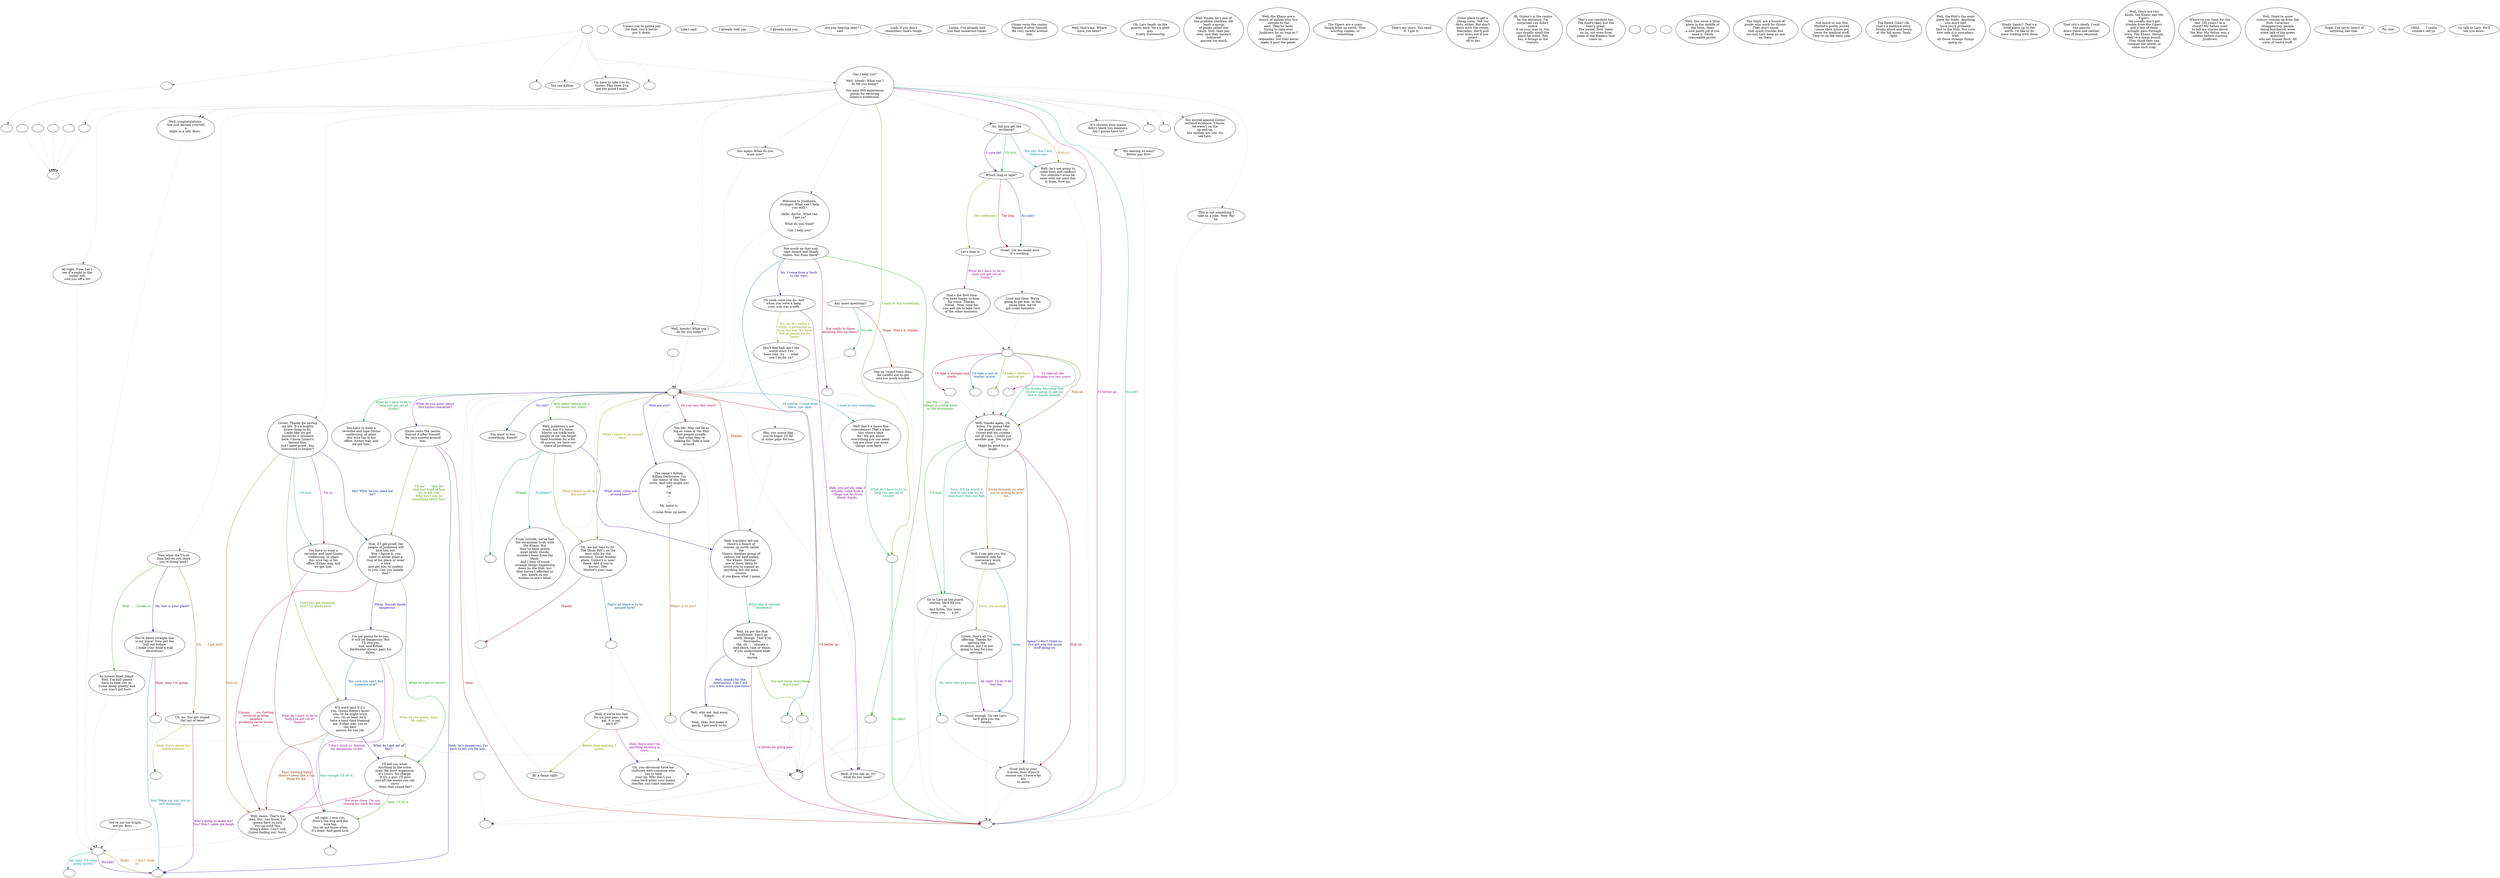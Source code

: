 digraph KILLIAN {
  "start" [style=filled       fillcolor="#FFFFFF"       color="#000000"]
  "start" -> "critter_p_proc" [style=dotted color="#555555"]
  "start" -> "destroy_p_proc" [style=dotted color="#555555"]
  "start" -> "look_at_p_proc" [style=dotted color="#555555"]
  "start" -> "map_enter_p_proc" [style=dotted color="#555555"]
  "start" -> "pickup_p_proc" [style=dotted color="#555555"]
  "start" -> "talk_p_proc" [style=dotted color="#555555"]
  "start" [label=""]
  "critter_p_proc" [style=filled       fillcolor="#FFFFFF"       color="#000000"]
  "critter_p_proc" -> "sleeping" [style=dotted color="#555555"]
  "critter_p_proc" [label=""]
  "destroy_p_proc" [style=filled       fillcolor="#FFFFFF"       color="#000000"]
  "destroy_p_proc" [label=""]
  "look_at_p_proc" [style=filled       fillcolor="#FFFFFF"       color="#000000"]
  "look_at_p_proc" [label="You see Killian."]
  "map_enter_p_proc" [style=filled       fillcolor="#FFFFFF"       color="#000000"]
  "map_enter_p_proc" [label="I'm here to take you in,\nGizmo. This time, I've\ngot the proof I need."]
  "pickup_p_proc" [style=filled       fillcolor="#FFFFFF"       color="#000000"]
  "pickup_p_proc" [label=""]
  "talk_p_proc" [style=filled       fillcolor="#FFFFFF"       color="#000000"]
  "talk_p_proc" -> "get_stuff_from_safe" [style=dotted color="#555555"]
  "talk_p_proc" -> "Killian89" [style=dotted color="#555555"]
  "talk_p_proc" -> "get_reaction" [style=dotted color="#555555"]
  "talk_p_proc" -> "Killian30" [style=dotted color="#555555"]
  "talk_p_proc" -> "Killian31" [style=dotted color="#555555"]
  "talk_p_proc" -> "Killian29" [style=dotted color="#555555"]
  "talk_p_proc" -> "Killian42" [style=dotted color="#555555"]
  "talk_p_proc" -> "Killian43" [style=dotted color="#555555"]
  "talk_p_proc" -> "Killian44" [style=dotted color="#555555"]
  "talk_p_proc" -> "Killian30" [style=dotted color="#555555"]
  "talk_p_proc" -> "Killian47" [style=dotted color="#555555"]
  "talk_p_proc" -> "Killian54" [style=dotted color="#555555"]
  "talk_p_proc" -> "Killian24" [style=dotted color="#555555"]
  "talk_p_proc" -> "Killian26" [style=dotted color="#555555"]
  "talk_p_proc" -> "Killian01" [style=dotted color="#555555"]
  "talk_p_proc" -> "put_stuff_in_safe" [style=dotted color="#555555"]
  "talk_p_proc" [label="Can I help you?\n---\nWell, howdy! What can I\ndo for you today?\n---\nYou gain 500 experience\npoints for securing\nGizmo's confession."]
  "talk_p_proc" -> "Killian_barter" [label="I want to buy something." color="#5A9900" fontcolor="#5A9900"]
  "talk_p_proc" -> "Killianx" [label="I'd better go." color="#990086" fontcolor="#990086"]
  "talk_p_proc" -> "Killianx" [label="Nu-uhh?" color="#00997F" fontcolor="#00997F"]
  "KillianEnd" [style=filled       fillcolor="#FFFFFF"       color="#000000"]
  "KillianEnd" [label=""]
  "KillianCbt" [style=filled       fillcolor="#FFFFFF"       color="#000000"]
  "KillianCbt" [label=""]
  "Killian0a" [style=filled       fillcolor="#FFFFFF"       color="#000000"]
  "Killian0a" [label="You want to buy\nsomething, friend?"]
  "Killian01" [style=filled       fillcolor="#FFFFFF"       color="#000000"]
  "Killian01" -> "killian00" [style=dotted color="#555555"]
  "Killian01" [label="Welcome to Junktown,\nstranger. What can I help\nyou with?\n---\nHello, darlin'. What can\nI get ya?\n---\nWhat do you want?\n---\nCan I help you?"]
  "Killian02" [style=filled       fillcolor="#FFFFFF"       color="#000000"]
  "Killian02" [label="The name's Killian.\nKillian Darkwater. I'm\nthe mayor of this fine\ntown. And who might you\nbe?\n---\nI'm \n---\n.\n---\nMy name is \n---\n. I come from up north."]
  "Killian02" -> "Killian02a" [label="What's it to you?" color="#995200" fontcolor="#995200"]
  "Killian03" [style=filled       fillcolor="#FFFFFF"       color="#000000"]
  "Killian03" [label="Not much up that way\n'cept desert and Shady\nSands. You from there?"]
  "Killian03" -> "Killian05" [label="No. I come from a Vault,\nto the west." color="#260099" fontcolor="#260099"]
  "Killian03" -> "Killian03aa" [label="No. My . . . um . . .\nvillage is a little west,\nin the mountains." color="#079900" fontcolor="#079900"]
  "Killian03" -> "Killian03ba" [label="Not really. Is there\nanything else up there?" color="#990034" fontcolor="#990034"]
  "Killian03" -> "Killian03ca" [label="Of course, I come from\nthere, you idiot." color="#006099" fontcolor="#006099"]
  "Killian03a" [style=filled       fillcolor="#FFFFFF"       color="#000000"]
  "Killian03a" -> "Killian08" [style=dotted color="#555555"]
  "Killian03a" [label="Hey, you sound like\nyou're hopin' I'll fill\nin some gaps for you."]
  "Killian04" [style=filled       fillcolor="#FFFFFF"       color="#000000"]
  "Killian04" -> "killian00" [style=dotted color="#555555"]
  "Killian04" [label="Yeah, if you say so. So\nwhat do you need?"]
  "Killian05" [style=filled       fillcolor="#FFFFFF"       color="#000000"]
  "Killian05" [label="Oh yeah, sure you do. And\nwhen you were a baby,\nyour crib was a safe."]
  "Killian05" -> "Killian06" [label="No, no. It's called a\nVault. It protected us\nfrom the war. It's been\nfull of people for 80\nyears!" color="#8D9900" fontcolor="#8D9900"]
  "Killian05" -> "Killian04" [label="Heh, you got my joke. I\nactually come from a\nvillage not far from\nShady Sands." color="#790099" fontcolor="#790099"]
  "Killian06" [style=filled       fillcolor="#FFFFFF"       color="#000000"]
  "Killian06" -> "killian00" [style=dotted color="#555555"]
  "Killian06" [label="Don't feel bad, ain't the\nworst story I've\nbeen told. So . . . what\ncan I do for ya?"]
  "Killian08" [style=filled       fillcolor="#FFFFFF"       color="#000000"]
  "Killian08" [label="Well, travelers tell me\nthere's a bunch of\ncrazies up north called\nthe\nVipers. Another group of\nyahoos out east called\nthe Khans. Neither\none of them likely to\ninvite you to supper as\nanything but the main\ncourse,\n if you know what I mean."]
  "Killian08" -> "Killian09" [label="What else is outside\nJunktown?" color="#00994C" fontcolor="#00994C"]
  "Killian08" -> "killian00" [label="Thanks." color="#991F00" fontcolor="#991F00"]
  "Killian09" [style=filled       fillcolor="#FFFFFF"       color="#000000"]
  "Killian09" [label="Well, ya got the Hub\nsouthwest. Don't go\nsouth, though. That'd be\nNecropolis;\nthe, uh . . . climate's\nbad there, rain or shine.\nIf you understand what\nI'm\n saying."]
  "Killian09" -> "Killian10" [label="Well, thanks for the\ninformation. Can I ask\nyou a few more questions?" color="#000D99" fontcolor="#000D99"]
  "Killian09" -> "Killian09a" [label="You just know everything,\ndon't you?" color="#3A9900" fontcolor="#3A9900"]
  "Killian09" -> "Killianx" [label="I'd better be going now." color="#990067" fontcolor="#990067"]
  "Killian09a" [style=filled       fillcolor="#FFFFFF"       color="#000000"]
  "Killian09a" -> "DownReactLevel" [style=dotted color="#555555"]
  "Killian09a" -> "Killian04" [style=dotted color="#555555"]
  "Killian09a" [label=""]
  "Killian10" [style=filled       fillcolor="#FFFFFF"       color="#000000"]
  "Killian10" -> "killian00" [style=dotted color="#555555"]
  "Killian10" [label="Hell, why not. Ask away,\nfriend.\n---\nYeah, okay. But make it\nquick, I got work to do."]
  "Killian11" [style=filled       fillcolor="#FFFFFF"       color="#000000"]
  "Killian11" [label="Well, Junktown's not\nmuch, but it's home.\nMostly we trade with\npeople or let 'em forget\ntheir troubles for a bit.\nOf course, we have our\nshare of problems."]
  "Killian11" -> "Killian12" [label="Problems?" color="#009399" fontcolor="#009399"]
  "Killian11" -> "Killian13" [label="What's there to do in\nthis town?" color="#997200" fontcolor="#997200"]
  "Killian11" -> "Killian08" [label="What other cities are\naround here?" color="#450099" fontcolor="#450099"]
  "Killian11" -> "Killian11a" [label="Thanks." color="#009919" fontcolor="#009919"]
  "Killian11a" [style=filled       fillcolor="#FFFFFF"       color="#000000"]
  "Killian11a" -> "killian00" [style=dotted color="#555555"]
  "Killian11a" [label=""]
  "Killian12" [style=filled       fillcolor="#FFFFFF"       color="#000000"]
  "Killian12" -> "killian00" [style=dotted color="#555555"]
  "Killian12" [label="From outside, we've had\nthe occasional to-do with\nthe Khans. But\nthey've been pretty\nquiet lately. Inside,\ntrouble's been from the\nSkulz.\nAnd I hear of some\nstrange things happening\ndown by the Hub, but\nthey haven't affected us\nyet, knock on my\nmother-in-law's head."]
  "Killian13" [style=filled       fillcolor="#FFFFFF"       color="#000000"]
  "Killian13" [label="Oh, we got tons to do.\nThe Skum Pitt's on the\neast side, by the\nentrance. Great drinkin'\nplace. Gizmo's is near\nthere. And if you're\nhurtin', Doc\n Morbid's your man."]
  "Killian13" -> "Killian13b" [label="Thanks." color="#990014" fontcolor="#990014"]
  "Killian13" -> "Killian13a" [label="That's all there is to do\naround here?" color="#004199" fontcolor="#004199"]
  "Killian13a" [style=filled       fillcolor="#FFFFFF"       color="#000000"]
  "Killian13a" -> "DownReactLevel" [style=dotted color="#555555"]
  "Killian13a" -> "Killian14" [style=dotted color="#555555"]
  "Killian13a" [label=""]
  "Killian13b" [style=filled       fillcolor="#FFFFFF"       color="#000000"]
  "Killian13b" -> "killian00" [style=dotted color="#555555"]
  "Killian13b" [label=""]
  "Killian14" [style=filled       fillcolor="#FFFFFF"       color="#000000"]
  "Killian14" [label="Well, if we're too fast\nfor ya, just pass on by,\npal. It is pal,\n ain't it?"]
  "Killian14" -> "Killian15" [label="Better than nothing, I\nguess." color="#6D9900" fontcolor="#6D9900"]
  "Killian14" -> "Killian16" [label="Then there won't be\nanything exciting in\ntown." color="#980099" fontcolor="#980099"]
  "Killian15" [style=filled       fillcolor="#FFFFFF"       color="#000000"]
  "Killian15" -> "killian00" [style=dotted color="#555555"]
  "Killian15" [label="By a damn sight."]
  "Killian16" [style=filled       fillcolor="#FFFFFF"       color="#000000"]
  "Killian16" [label="Oh, you obviously have me\nconfused with someone who\nhas to take\nyour lip. Why don't you\ncome back when your mama\nteaches you some manners."]
  "Killian21" [style=filled       fillcolor="#FFFFFF"       color="#000000"]
  "Killian21" [label="Well that's a damn fine\ncoincidence! That's what\nthis store's here\nfor! We got about\neverything you can need.\nLet me show you some\n things over here . . ."]
  "Killian21" -> "Killian_barter" [label="What do I have to do to\nhelp you get rid of\nGizmo?" color="#00996C" fontcolor="#00996C"]
  "Killian22" [style=filled       fillcolor="#FFFFFF"       color="#000000"]
  "Killian22" [label="You bet. May not be as\nbig as some in the Hub,\nbut people usually\nfind what they're\nlooking for. Take a look\naround . . ."]
  "Killian23" [style=filled       fillcolor="#FFFFFF"       color="#000000"]
  "Killian23" [label="You have to wear a\nrecorder and tape Gizmo\nconfessing, or plant\nthis wire tap in his\noffice. Either way, and\nwe got him."]
  "Killian24" [style=filled       fillcolor="#FFFFFF"       color="#000000"]
  "Killian24" -> "killian00" [style=dotted color="#555555"]
  "Killian24" [label="Well, howdy! What can I\ndo for you today?"]
  "Killian26" [style=filled       fillcolor="#FFFFFF"       color="#000000"]
  "Killian26" -> "killian00" [style=dotted color="#555555"]
  "Killian26" [label="You again. What do you\nwant now?"]
  "Killian27" [style=filled       fillcolor="#FFFFFF"       color="#000000"]
  "Killian27" [label="Unless you're gonna pay\nfor that, you'd better\nput it down."]
  "Killian28" [style=filled       fillcolor="#FFFFFF"       color="#000000"]
  "Killian28" -> "Killianx1" [style=dotted color="#555555"]
  "Killian28" [label="You're not too bright,\nare ya. Boys . . ."]
  "Killian29" [style=filled       fillcolor="#FFFFFF"       color="#000000"]
  "Killian29" [label="It's obvious your mama\ndidn't teach you manners.\nAm I gonna have to?"]
  "Killian30" [style=filled       fillcolor="#FFFFFF"       color="#000000"]
  "Killian30" -> "Killianx1" [style=dotted color="#555555"]
  "Killian30" [label="Well, congratulations.\nYou just earned yourself\na\nnight in a cell. Boys .\n. ."]
  "Killian31" [style=filled       fillcolor="#FFFFFF"       color="#000000"]
  "Killian31" [label="Now what the Uncle\nSam-hell do you think\nyou're doing here?"]
  "Killian31" -> "Killian34" [label="Uh . . . I got lost?" color="#993F00" fontcolor="#993F00"]
  "Killian31" -> "Killian32" [label="Oh, this is your place?" color="#120099" fontcolor="#120099"]
  "Killian31" -> "Killian35" [label="Well . . . I broke in." color="#1A9900" fontcolor="#1A9900"]
  "Killian32" [style=filled       fillcolor="#FFFFFF"       color="#000000"]
  "Killian32" [label="You're damn straight this\nis my place! Now get the\nhell out before\nI make your head a wall\ndecoration!"]
  "Killian32" -> "Killian32a" [label="Okay, okay, I'm going." color="#990047" fontcolor="#990047"]
  "Killian32" -> "KillianCbt" [label="You? Wake up, pal, you're\nstill dreaming." color="#007499" fontcolor="#007499"]
  "Killian34" [style=filled       fillcolor="#FFFFFF"       color="#000000"]
  "Killian34" [label="Uh, no. You got stupid.\nGet out of here!"]
  "Killian34" -> "Killianx2" [label="Okay. Sorry about the\ninconvenience." color="#999200" fontcolor="#999200"]
  "Killian34" -> "KillianCbt" [label="Who's going to make me?\nYou? Don't make me laugh\n. . ." color="#650099" fontcolor="#650099"]
  "Killian35" [style=filled       fillcolor="#FFFFFF"       color="#000000"]
  "Killian35" -> "Killianx1" [style=dotted color="#555555"]
  "Killian35" [label="An honest thief. Hmpf.\nWell, I'm still gonna\nhave to take you in.\nCome along quietly and\nyou won't get hurt."]
  "Killian36" [style=filled       fillcolor="#FFFFFF"       color="#000000"]
  "Killian36" [label="Like I said . . ."]
  "Killian37" [style=filled       fillcolor="#FFFFFF"       color="#000000"]
  "Killian37" [label="I already told you . . ."]
  "Killian38" [style=filled       fillcolor="#FFFFFF"       color="#000000"]
  "Killian38" [label="I already told you . . ."]
  "Killian39" [style=filled       fillcolor="#FFFFFF"       color="#000000"]
  "Killian39" [label="Are you hearing okay? I\nsaid . . ."]
  "Killian40" [style=filled       fillcolor="#FFFFFF"       color="#000000"]
  "Killian40" [label="Look, if you don't\nremember, that's tough."]
  "Killian41" [style=filled       fillcolor="#FFFFFF"       color="#000000"]
  "Killian41" [label="Listen, I've already told\nyou that numerous times."]
  "Killian42" [style=filled       fillcolor="#FFFFFF"       color="#000000"]
  "Killian42" -> "Killianx" [style=dotted color="#555555"]
  "Killian42" [label="You leaving so soon?\nBetter pay first."]
  "Killian43" [style=filled       fillcolor="#FFFFFF"       color="#000000"]
  "Killian43" -> "Killianx" [style=dotted color="#555555"]
  "Killian43" [label="This is not something I\ntake as a joke. Now. Pay\nup."]
  "Killian44" [style=filled       fillcolor="#FFFFFF"       color="#000000"]
  "Killian44" -> "Killianx1" [style=dotted color="#555555"]
  "Killian44" [label="All right. Fine. Let's\nsee if a night in the\nlocker will\n cool you off a bit."]
  "Killian45" [style=filled       fillcolor="#FFFFFF"       color="#000000"]
  "Killian45" [label="Any more questions?"]
  "Killian45" -> "Killian45a" [label="You bet." color="#009938" fontcolor="#009938"]
  "Killian45" -> "Killian46" [label="Nope. That's it, thanks." color="#990C00" fontcolor="#990C00"]
  "Killian45a" [style=filled       fillcolor="#FFFFFF"       color="#000000"]
  "Killian45a" -> "killian00" [style=dotted color="#555555"]
  "Killian45a" [label=""]
  "Killian46" [style=filled       fillcolor="#FFFFFF"       color="#000000"]
  "Killian46" -> "Killianx" [style=dotted color="#555555"]
  "Killian46" [label="See ya 'round town then.\nBe careful not to get\ninto too much trouble."]
  "Killian47" [style=filled       fillcolor="#FFFFFF"       color="#000000"]
  "Killian47" [label="Listen. Thanks for saving\nmy life. It's a mighty\nbrave thing to do.\nLooks like we got\nourselves a situation\nhere. I know Gizmo's\nbehind this,\nbut I need proof.  You\ninterested in helpin'?"]
  "Killian47" -> "Killian48" [label="Me? What do you need me\nfor?" color="#002199" fontcolor="#002199"]
  "Killian47" -> "Killian50" [label="Can't you get someone\nelse? I'm kinda busy . .\n." color="#4E9900" fontcolor="#4E9900"]
  "Killian47" -> "Killian90" [label="I'm in." color="#99007A" fontcolor="#99007A"]
  "Killian47" -> "Killian90" [label="Uh-huh." color="#00998B" fontcolor="#00998B"]
  "Killian47" -> "Killian52" [label="Nuh-uh." color="#995E00" fontcolor="#995E00"]
  "Killian48" [style=filled       fillcolor="#FFFFFF"       color="#000000"]
  "Killian48" [label="Now, if I get proof, the\npeople of Junktown will\nkick him out.\nWay I figure it, you\nneed to either plant a\nbug at his place or wear\na wire\nand get him to confess\nto you. Can you handle\nthat?"]
  "Killian48" -> "Killian49" [label="Whoa. Sounds kinda\ndangerous . . ." color="#320099" fontcolor="#320099"]
  "Killian48" -> "Killian51" [label="What do I get in return?" color="#009905" fontcolor="#009905"]
  "Killian48" -> "Killian52" [label="Ummm . . . no. Getting\ninvolved in other\npeople's\nproblems never works\nout." color="#990027" fontcolor="#990027"]
  "Killian49" [style=filled       fillcolor="#FFFFFF"       color="#000000"]
  "Killian49" [label="I'm not gonna lie to you,\nit will be dangerous. But\nI'll owe you\none, and Killian\nDarkwater always pays his\ndebts."]
  "Killian49" -> "Killian50" [label="You sure you can't find\nsomeone else?" color="#005499" fontcolor="#005499"]
  "Killian49" -> "Killian51" [label="What do you mean, 'pays\nhis debts.'" color="#819900" fontcolor="#819900"]
  "Killian49" -> "Killian52" [label="I don't think so. Sounds\ntoo dangerous to me." color="#850099" fontcolor="#850099"]
  "Killian50" [style=filled       fillcolor="#FFFFFF"       color="#000000"]
  "Killian50" [label="It'll work best if it's\nyou. Gizmo doesn't know\nyou, so he might trust\nyou. Or, at least he'll\nhave a hard time blaming\nme. Either way, you're\nthe best\n person for the job."]
  "Killian50" -> "Killian53" [label="Fair enough, I'll do it." color="#009958" fontcolor="#009958"]
  "Killian50" -> "Killian52" [label="Pass. Getting killed\ndoesn't seem like a fun\nthing for me." color="#992B00" fontcolor="#992B00"]
  "Killian50" -> "Killian51" [label="What do I get out of\nthis?" color="#000199" fontcolor="#000199"]
  "Killian51" [style=filled       fillcolor="#FFFFFF"       color="#000000"]
  "Killian51" [label="I'll tell you what.\nAnything in the store,\neven the most expensive,\nit's yours. No charge.\nIf it's a gun, I'll give\nyou all the ammo you can\ncarry.\n Does that sound fair?"]
  "Killian51" -> "Killian53" [label="Yeah. I'll do it." color="#2E9900" fontcolor="#2E9900"]
  "Killian51" -> "Killian52" [label="Not even close. I'm not\nrisking my neck for that." color="#99005B" fontcolor="#99005B"]
  "Killian52" [style=filled       fillcolor="#FFFFFF"       color="#000000"]
  "Killian52" -> "Killianx1" [style=dotted color="#555555"]
  "Killian52" [label="Well, damn. That's too\nbad. But, you know, I'm\ngonna have to lock\nyou up until this\nthing's done. Can't risk\nGizmo finding out. Sorry."]
  "Killian53" [style=filled       fillcolor="#FFFFFF"       color="#000000"]
  "Killian53" -> "Killianx4" [style=dotted color="#555555"]
  "Killian53" [label="All right, I owe you.\nHere's the bug and the\nwire tap.\nYou let me know when\nit's done. And good luck."]
  "Killian54" [style=filled       fillcolor="#FFFFFF"       color="#000000"]
  "Killian54" [label="So, did you get the\nevidence?"]
  "Killian54" -> "Killian55" [label="Not yet. But I will,\nbelieve me!" color="#008799" fontcolor="#008799"]
  "Killian54" -> "Killian55" [label="Nuh-uh." color="#997E00" fontcolor="#997E00"]
  "Killian54" -> "Killian56" [label="I sure did." color="#510099" fontcolor="#510099"]
  "Killian54" -> "Killian56" [label="Uh-huh." color="#009925" fontcolor="#009925"]
  "Killian55" [style=filled       fillcolor="#FFFFFF"       color="#000000"]
  "Killian55" -> "Killianx" [style=dotted color="#555555"]
  "Killian55" [label="Well, he's not going to\ncome here and confess!\nYou shouldn't even be\nseen with me until this\nis done. Now go."]
  "Killian56" [style=filled       fillcolor="#FFFFFF"       color="#000000"]
  "Killian56" [label="Which, bug or tape?"]
  "Killian56" -> "Killian57" [label="The bug." color="#990008" fontcolor="#990008"]
  "Killian56" -> "Killian57" [label="Nu-uhh?" color="#003499" fontcolor="#003499"]
  "Killian56" -> "Killian58" [label="The confession." color="#619900" fontcolor="#619900"]
  "Killian57" [style=filled       fillcolor="#FFFFFF"       color="#000000"]
  "Killian57" -> "soundcheck" [style=dotted color="#555555"]
  "Killian57" [label="Great! Let me make sure\nit's working."]
  "Killian58" [style=filled       fillcolor="#FFFFFF"       color="#000000"]
  "Killian58" [label="Let's hear it."]
  "Killian58" -> "playback" [label="What do I have to do to\nhelp you get rid of\nGizmo?" color="#99008E" fontcolor="#99008E"]
  "Killian59" [style=filled       fillcolor="#FFFFFF"       color="#000000"]
  "Killian59" [label="Well, thanks again. Oh,\nlisten, I'm gonna take\nthe guards and run\nGizmo and his cronies\nout of town. I could use\nanother gun. You up for\nit?\nMight be good for a\nlaugh."]
  "Killian59" -> "Killian60" [label="Sure. It'll be worth it\njust to see him try to\nwalk more than ten feet." color="#009978" fontcolor="#009978"]
  "Killian59" -> "Killian61" [label="Kinda depends on what\nyou're willing to give\nme." color="#994B00" fontcolor="#994B00"]
  "Killian59" -> "Killian64" [label="Again? I don't think so.\nI've got way too much\nstuff going on." color="#1E0099" fontcolor="#1E0099"]
  "Killian59" -> "Killian60" [label="Uh-huh." color="#0E9900" fontcolor="#0E9900"]
  "Killian59" -> "Killian64" [label="Nuh-uh." color="#99003B" fontcolor="#99003B"]
  "Killian60" [style=filled       fillcolor="#FFFFFF"       color="#000000"]
  "Killian60" -> "LevelToReact" [style=dotted color="#555555"]
  "Killian60" -> "Killianx" [style=dotted color="#555555"]
  "Killian60" [label="Go to Lars at the guard\nstation. He'll fill you\nin.\nAnd listen, this town\nowes you . . . a lot."]
  "Killian61" [style=filled       fillcolor="#FFFFFF"       color="#000000"]
  "Killian61" [label="Well, I can pay you the\nstandard rate for\nmercenary work,\n 500 caps."]
  "Killian61" -> "Killian62" [label="Done." color="#006899" fontcolor="#006899"]
  "Killian61" -> "Killian63" [label="Sorry, not enough." color="#949900" fontcolor="#949900"]
  "Killian62" [style=filled       fillcolor="#FFFFFF"       color="#000000"]
  "Killian62" -> "Killianx" [style=dotted color="#555555"]
  "Killian62" [label="Good enough. Go see Lars,\nhe'll give you the\ndetails."]
  "Killian63" [style=filled       fillcolor="#FFFFFF"       color="#000000"]
  "Killian63" [label="Listen, that's all I'm\noffering. Thanks for\ngetting the\nevidence, but I'm not\ngoing to beg for your\nservices."]
  "Killian63" -> "Killian62" [label="All right, I'll do it for\nthat fee." color="#710099" fontcolor="#710099"]
  "Killian63" -> "Killian63a" [label="Oh, well. See ya around." color="#009944" fontcolor="#009944"]
  "Killian64" [style=filled       fillcolor="#FFFFFF"       color="#000000"]
  "Killian64" -> "Killianx" [style=dotted color="#555555"]
  "Killian64" [label="Good luck in your\ntravels. Now if you'll\nexcuse me, I have a fat\nass\n to move."]
  "Killian65" [style=filled       fillcolor="#FFFFFF"       color="#000000"]
  "Killian65" [label="Gizmo owns the casino.\nNamed it after himself.\nBe very careful around\nhim."]
  "Killian66" [style=filled       fillcolor="#FFFFFF"       color="#000000"]
  "Killian66" [label="Well, that's me. Where\nhave you been?"]
  "Killian67" [style=filled       fillcolor="#FFFFFF"       color="#000000"]
  "Killian67" [label="Oh, Lars heads up the\nguards here. He's a good\nguy.\n Pretty trustworthy."]
  "Killian68" [style=filled       fillcolor="#FFFFFF"       color="#000000"]
  "Killian68" [label="Well Vinnie, he's one of\nthe problem children. He\nleads a group\nof punks called the\nSkulz. Still, they pay\nrent, and they haven't\nbothered\n anyone too much."]
  "Killian71" [style=filled       fillcolor="#FFFFFF"       color="#000000"]
  "Killian71" [label="Well, the Khans are a\nbunch of bullies who live\noutside to the\neast. They've been\ntrying to take over\nJunktown for as long as I\ncan\nremember, but they never\nmake it past the gates."]
  "Killian72" [style=filled       fillcolor="#FFFFFF"       color="#000000"]
  "Killian72" [label="The Vipers are a crazy\nbunch from up north. They\nworship snakes, or\n something."]
  "Killian73" [style=filled       fillcolor="#FFFFFF"       color="#000000"]
  "Killian73" [label="That's my store. You need\nit, I got it."]
  "Killian74" [style=filled       fillcolor="#FFFFFF"       color="#000000"]
  "Killian74" [label="Great place to get a\ncheap room. Not too\ndirty, either. But don't\nmess with the owner,\nMarcelles, she'll pull\nyour arms out if you\nsmart\n off to her."]
  "Killian75" [style=filled       fillcolor="#FFFFFF"       color="#000000"]
  "Killian75" [label="Ah, Gizmo's is the casino\nby the entrance. I'm\nsurprised you didn't\nnotice\nit on your way in. You\ncan usually smell the\nplace for miles. But\nhey, it brings in the\ntourists."]
  "Killian76" [style=filled       fillcolor="#FFFFFF"       color="#000000"]
  "Killian76" [label="That's our resident bar.\nThe food's okay, but the\nbeer's great.\nThe owner, Neil, takes\nno lip, not even from\nsome of the Raiders that\ncome in."]
  "Killian88" [style=filled       fillcolor="#FFFFFF"       color="#000000"]
  "Killian88" [label="Gizmo owns the casino.\nNamed it after himself.\nBe very careful around\nhim."]
  "Killian88" -> "Killianx" [label="Okay." color="#991800" fontcolor="#991800"]
  "Killian88" -> "KillianCbt" [label="Yeah, he's dangerous. I'm\nhere to kill you for him." color="#001599" fontcolor="#001599"]
  "Killian88" -> "Killian48" [label="I'll say . . . that fat\nslob just tried to hire\nme to kill you.\nWhy don't you do\nsomething about him?" color="#419900" fontcolor="#419900"]
  "Killian89" [style=filled       fillcolor="#FFFFFF"       color="#000000"]
  "Killian89" [label="You moved against Gizmo\nwithout evidence. Y'know,\nhe wasn't on the\nup-and-up,\nbut neither are you. Go\nsee Lars."]
  "Killian90" [style=filled       fillcolor="#FFFFFF"       color="#000000"]
  "Killian90" [label="You have to wear a\nrecorder and tape Gizmo\nconfessing, or plant\nthis wire tap in his\noffice. Either way, and\nwe got him."]
  "Killian90" -> "Killian53" [label="What do I have to do to\nhelp you get rid of\nGizmo?" color="#99006E" fontcolor="#99006E"]
  "Killianx" [style=filled       fillcolor="#FFFFFF"       color="#000000"]
  "Killianx" [label=""]
  "Killianx1" [style=filled       fillcolor="#FFFFFF"       color="#000000"]
  "Killianx1" [label=""]
  "Killianx1" -> "Killianx3" [label="All right, I'll come\nalong quietly." color="#009997" fontcolor="#009997"]
  "Killianx1" -> "KillianCbt" [label="Right . . . I don't think\nso." color="#996B00" fontcolor="#996B00"]
  "Killianx1" -> "KillianCbt" [label="Nu-uhh?" color="#3E0099" fontcolor="#3E0099"]
  "Killianx2" [style=filled       fillcolor="#FFFFFF"       color="#000000"]
  "Killianx2" [label=""]
  "Killianx3" [style=filled       fillcolor="#FFFFFF"       color="#000000"]
  "Killianx3" [label=""]
  "Killianx4" [style=filled       fillcolor="#FFFFFF"       color="#000000"]
  "Killianx4" [label=""]
  "Killian_barter" [style=filled       fillcolor="#FFFFFF"       color="#000000"]
  "Killian_barter" [label=""]
  "Killian_barter" -> "Killianx" [label="Nu-uhh?" color="#009911" fontcolor="#009911"]
  "Killian_give_stuff" [style=filled       fillcolor="#FFFFFF"       color="#000000"]
  "Killian_give_stuff" [label=""]
  "Killian_give_stuff" -> "Killian_give_shotgun" [label="I'll take a shotgun and\nshells." color="#99001B" fontcolor="#99001B"]
  "Killian_give_stuff" -> "Killian_give_armor" [label="I'll take a suit of\nleather armor." color="#004899" fontcolor="#004899"]
  "Killian_give_stuff" -> "Killian_give_doctor_bag" [label="I'll take a doctor's\nmedical kit." color="#759900" fontcolor="#759900"]
  "Killian_give_stuff" -> "Killian_give_stimpaks" [label="I'll take all the\nstimpaks you can spare." color="#910099" fontcolor="#910099"]
  "Killian_give_stuff" -> "Killian59" [label="No thanks. Knowing that\nGizmo's going to get his\ndue is thanks enough." color="#009964" fontcolor="#009964"]
  "Killian_give_stuff" -> "Killian59" [label="Nuh-uh." color="#993700" fontcolor="#993700"]
  "Killian_give_shotgun" [style=filled       fillcolor="#FFFFFF"       color="#000000"]
  "Killian_give_shotgun" -> "Killian59" [style=dotted color="#555555"]
  "Killian_give_shotgun" [label=""]
  "Killian_give_armor" [style=filled       fillcolor="#FFFFFF"       color="#000000"]
  "Killian_give_armor" -> "Killian59" [style=dotted color="#555555"]
  "Killian_give_armor" [label=""]
  "Killian_give_doctor_bag" [style=filled       fillcolor="#FFFFFF"       color="#000000"]
  "Killian_give_doctor_bag" -> "Killian59" [style=dotted color="#555555"]
  "Killian_give_doctor_bag" [label=""]
  "Killian_give_stimpaks" [style=filled       fillcolor="#FFFFFF"       color="#000000"]
  "Killian_give_stimpaks" -> "Killian59" [style=dotted color="#555555"]
  "Killian_give_stimpaks" [label=""]
  "soundcheck" [style=filled       fillcolor="#FFFFFF"       color="#000000"]
  "soundcheck" -> "Killian_give_stuff" [style=dotted color="#555555"]
  "soundcheck" [label="Loud and clear. We're\ngoing to get him. In the\nmean time, we've\n got some business . . ."]
  "playback" [style=filled       fillcolor="#FFFFFF"       color="#000000"]
  "playback" -> "Killian_give_stuff" [style=dotted color="#555555"]
  "playback" [label="That's the first time\nI've been happy to hear\nhis voice. Thanks,\nfriend.  Now, time for\nyou and me to take care\nof the other business."]
  "Killian02a" [style=filled       fillcolor="#FFFFFF"       color="#000000"]
  "Killian02a" -> "DownReactLevel" [style=dotted color="#555555"]
  "Killian02a" -> "Killian16" [style=dotted color="#555555"]
  "Killian02a" [label=""]
  "Killian02b" [style=filled       fillcolor="#FFFFFF"       color="#000000"]
  "Killian02b" -> "killian00" [style=dotted color="#555555"]
  "Killian02b" [label=""]
  "Killian03aa" [style=filled       fillcolor="#FFFFFF"       color="#000000"]
  "Killian03aa" -> "DownReactLevel" [style=dotted color="#555555"]
  "Killian03aa" -> "Killian04" [style=dotted color="#555555"]
  "Killian03aa" [label=""]
  "Killian03ba" [style=filled       fillcolor="#FFFFFF"       color="#000000"]
  "Killian03ba" -> "DownReactLevel" [style=dotted color="#555555"]
  "Killian03ba" -> "Killian03a" [style=dotted color="#555555"]
  "Killian03ba" [label=""]
  "Killian03ca" [style=filled       fillcolor="#FFFFFF"       color="#000000"]
  "Killian03ca" -> "DownReactLevel" [style=dotted color="#555555"]
  "Killian03ca" -> "Killian16" [style=dotted color="#555555"]
  "Killian03ca" [label=""]
  "Killian32a" [style=filled       fillcolor="#FFFFFF"       color="#000000"]
  "Killian32a" -> "DownReactLevel" [style=dotted color="#555555"]
  "Killian32a" -> "Killianx2" [style=dotted color="#555555"]
  "Killian32a" [label=""]
  "Killian63a" [style=filled       fillcolor="#FFFFFF"       color="#000000"]
  "Killian63a" -> "DownReactLevel" [style=dotted color="#555555"]
  "Killian63a" -> "Killian64" [style=dotted color="#555555"]
  "Killian63a" [label=""]
  "get_stuff_from_safe" [style=filled       fillcolor="#FFFFFF"       color="#000000"]
  "get_stuff_from_safe" [label=""]
  "put_stuff_in_safe" [style=filled       fillcolor="#FFFFFF"       color="#000000"]
  "put_stuff_in_safe" [label=""]
  "sleeping" [style=filled       fillcolor="#FFFFFF"       color="#000000"]
  "sleeping" [label=""]
  "get_reaction" [style=filled       fillcolor="#FFFFFF"       color="#000000"]
  "get_reaction" -> "ReactToLevel" [style=dotted color="#555555"]
  "get_reaction" [label=""]
  "ReactToLevel" [style=filled       fillcolor="#FFFFFF"       color="#000000"]
  "ReactToLevel" [label=""]
  "LevelToReact" [style=filled       fillcolor="#FFFFFF"       color="#000000"]
  "LevelToReact" [label=""]
  "UpReact" [style=filled       fillcolor="#FFFFFF"       color="#000000"]
  "UpReact" -> "ReactToLevel" [style=dotted color="#555555"]
  "UpReact" [label=""]
  "DownReact" [style=filled       fillcolor="#FFFFFF"       color="#000000"]
  "DownReact" -> "ReactToLevel" [style=dotted color="#555555"]
  "DownReact" [label=""]
  "BottomReact" [style=filled       fillcolor="#FFFFFF"       color="#000000"]
  "BottomReact" [label=""]
  "TopReact" [style=filled       fillcolor="#FFFFFF"       color="#000000"]
  "TopReact" [label=""]
  "BigUpReact" [style=filled       fillcolor="#FFFFFF"       color="#000000"]
  "BigUpReact" -> "ReactToLevel" [style=dotted color="#555555"]
  "BigUpReact" [label=""]
  "BigDownReact" [style=filled       fillcolor="#FFFFFF"       color="#000000"]
  "BigDownReact" -> "ReactToLevel" [style=dotted color="#555555"]
  "BigDownReact" [label=""]
  "UpReactLevel" [style=filled       fillcolor="#FFFFFF"       color="#000000"]
  "UpReactLevel" -> "LevelToReact" [style=dotted color="#555555"]
  "UpReactLevel" [label=""]
  "DownReactLevel" [style=filled       fillcolor="#FFFFFF"       color="#000000"]
  "DownReactLevel" -> "LevelToReact" [style=dotted color="#555555"]
  "DownReactLevel" [label=""]
  "Goodbyes" [style=filled       fillcolor="#FFFFFF"       color="#000000"]
  "Goodbyes" [label=""]
  "killian00" [style=filled       fillcolor="#FFFFFF"       color="#000000"]
  "killian00" [label=""]
  "killian00" -> "Killian02" [label="Who are you?" color="#0B0099" fontcolor="#0B0099"]
  "killian00" -> "Killian11" [label="How about telling me a\nbit about this town?" color="#229900" fontcolor="#229900"]
  "killian00" -> "Killian22" [label="Do you own this store?" color="#99004F" fontcolor="#99004F"]
  "killian00" -> "Killian21" [label="I want to buy something." color="#007B99" fontcolor="#007B99"]
  "killian00" -> "Killian13" [label="What's there to do around\nhere?" color="#998A00" fontcolor="#998A00"]
  "killian00" -> "Killian88" [label="What do you know about\nthis Gizmo character?" color="#5E0099" fontcolor="#5E0099"]
  "killian00" -> "Killian23" [label="What do I have to do to\nhelp you get rid of\nGizmo?" color="#009931" fontcolor="#009931"]
  "killian00" -> "Killianx" [label="I'd better go." color="#990400" fontcolor="#990400"]
  "killian00" -> "Killian0a" [label="Nu-uhh?" color="#002899" fontcolor="#002899"]
  "killian69" [style=filled       fillcolor="#FFFFFF"       color="#000000"]
  "killian69" [label="Well, Doc owns a little\nplace in the middle of\nthe town. Does\na nice patch job if you\nneed it. Fairly\nreasonable prices."]
  "killian70" [style=filled       fillcolor="#FFFFFF"       color="#000000"]
  "killian70" [label="The Skulz are a bunch of\npunks who work for Gizmo.\nThey don't cause\nthat much trouble, but\nme and Lars keep an eye\non them."]
  "killian76a" [style=filled       fillcolor="#FFFFFF"       color="#000000"]
  "killian76a" [label="Not much to say. Doc\nMorbid's pretty pissed\n'cause their prices are\nlower for medical stuff.\nThey're on the west side."]
  "killian77" [style=filled       fillcolor="#FFFFFF"       color="#000000"]
  "killian77" [label="The Death Claw? Oh,\nthat's a bedtime story.\nDrinks blood and howls\nat the full moon. Yeah,\nright."]
  "killian78" [style=filled       fillcolor="#FFFFFF"       color="#000000"]
  "killian78" [label="Well, the Hub's the main\nplace for trade. Anything\nyou don't find\nhere you'll probably\nfind in the Hub. Not sure\nhow safe it is nowadays,\nwith\nall those strange things\ngoing on."]
  "killian79" [style=filled       fillcolor="#FFFFFF"       color="#000000"]
  "killian79" [label="Shady Sands? That's a\nlittle place up to the\nnorth. I'd like to do\n more trading with them."]
  "killian80" [style=filled       fillcolor="#FFFFFF"       color="#000000"]
  "killian80" [label="That city's death. I sent\ntwo patrols\ndown there and neither\none of them returned."]
  "killian81" [style=filled       fillcolor="#FFFFFF"       color="#000000"]
  "killian81" [label="Well, there are two\nkinds, the Khans and the\nVipers.\nWe usually don't get\ntrouble from the Vipers,\nand a few of them\nactually pass through\ntown. The Khans, though,\nthey're a mean bunch.\nThey think they can\nconquer the world, or\nsome such crap."]
  "killian82" [style=filled       fillcolor="#FFFFFF"       color="#000000"]
  "killian82" [label="Where've you been for the\nlast 100 years? In a\ncloset? My father used\nto tell me stories about\nthe War. His father was a\nsoldier before starting\n Junktown."]
  "killian83" [style=filled       fillcolor="#FFFFFF"       color="#000000"]
  "killian83" [label="Well, there're some\nrumors coming up from the\nHub. Caravans\ndisappearing, people\nbeing butchered, even\nsome talk of big green\nmonsters\nwho eat human flesh. All\nsorts of weird stuff."]
  "killian84" [style=filled       fillcolor="#FFFFFF"       color="#000000"]
  "killian84" [label="Nope, I've never heard of\nanything like that."]
  "killian85" [style=filled       fillcolor="#FFFFFF"       color="#000000"]
  "killian85" [label="No clue."]
  "killian86" [style=filled       fillcolor="#FFFFFF"       color="#000000"]
  "killian86" [label="Ohhh . . . I really\ncouldn't tell ya."]
  "killian87" [style=filled       fillcolor="#FFFFFF"       color="#000000"]
  "killian87" [label="Go talk to Lars. He'll\ntell you more."]
}
